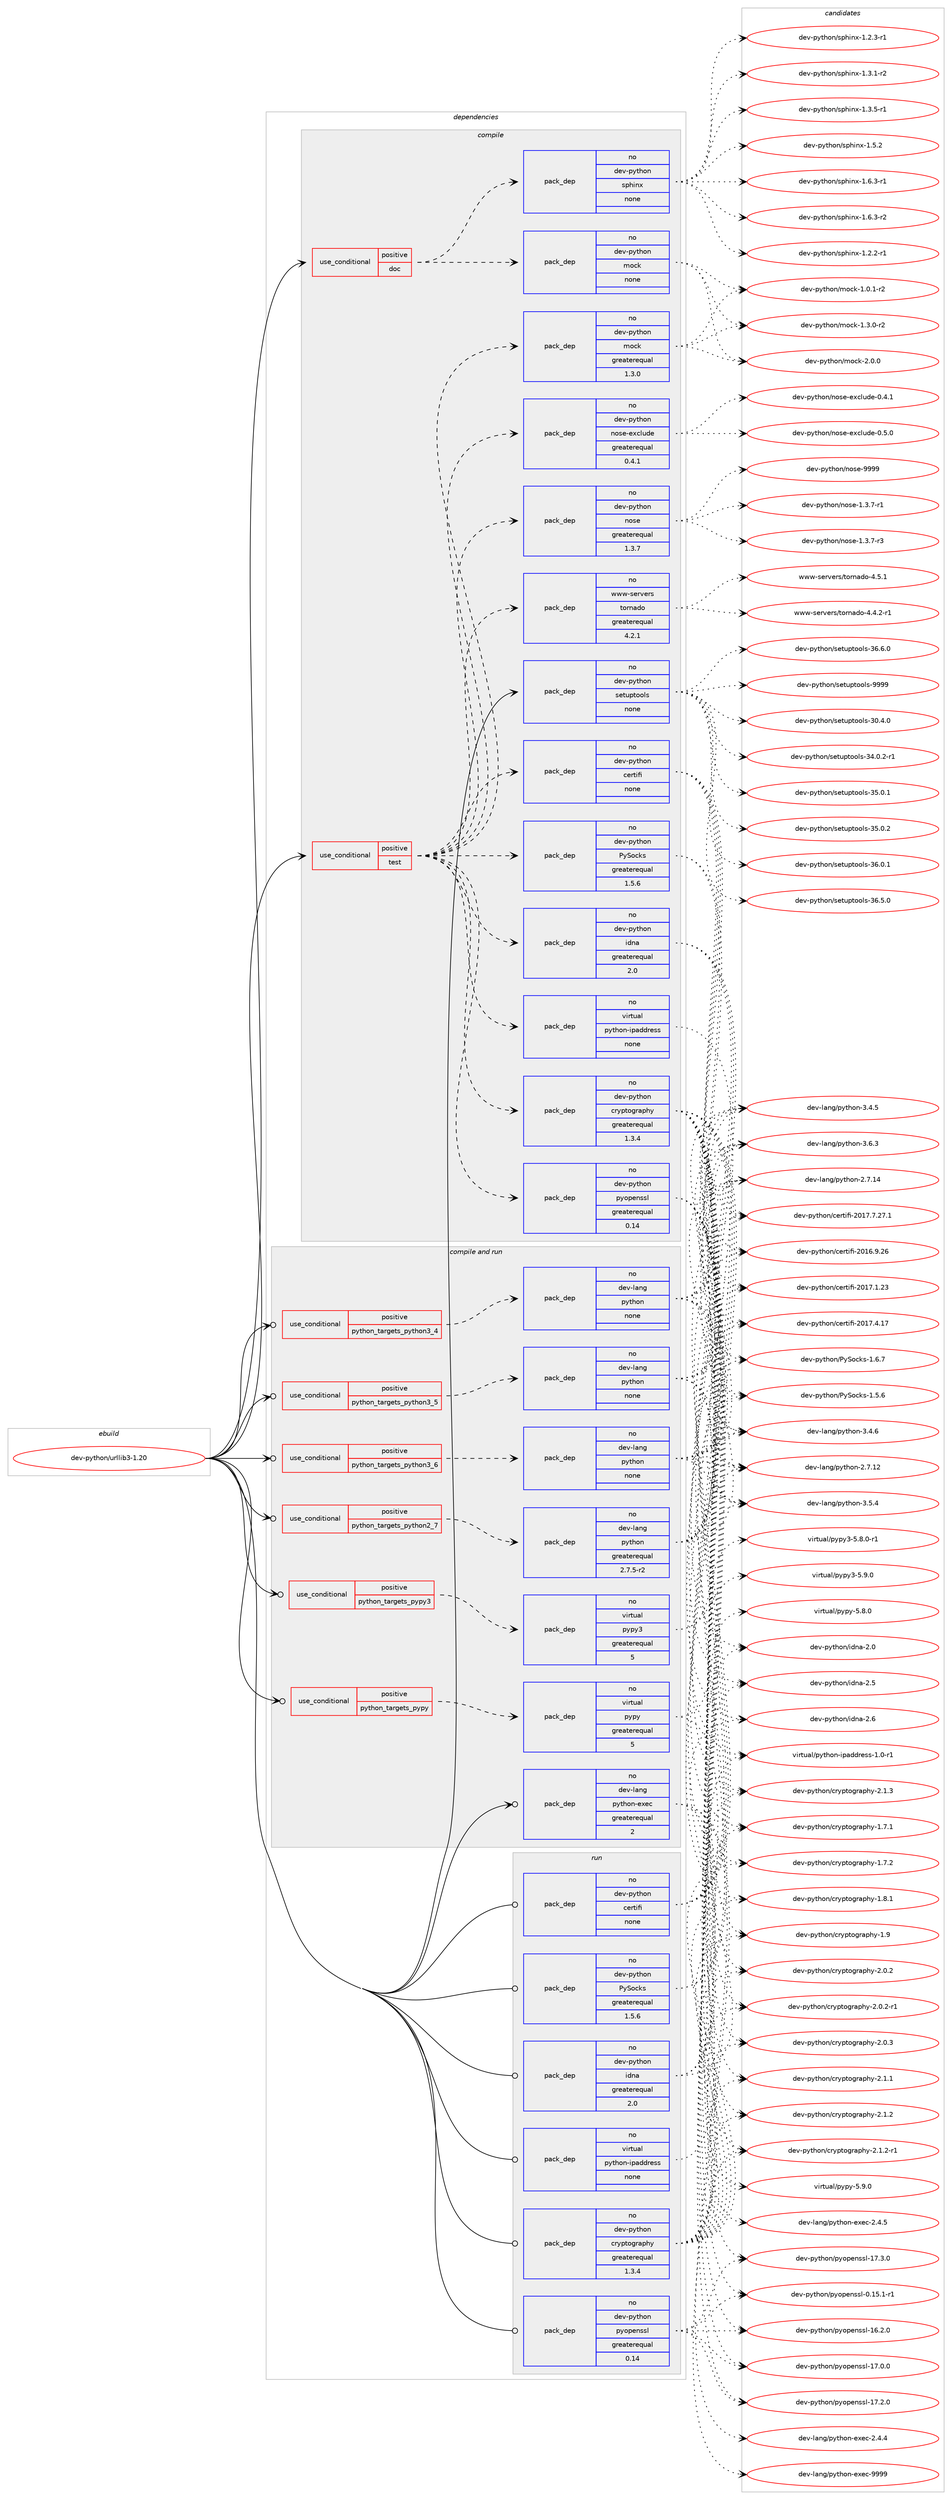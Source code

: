 digraph prolog {

# *************
# Graph options
# *************

newrank=true;
concentrate=true;
compound=true;
graph [rankdir=LR,fontname=Helvetica,fontsize=10,ranksep=1.5];#, ranksep=2.5, nodesep=0.2];
edge  [arrowhead=vee];
node  [fontname=Helvetica,fontsize=10];

# **********
# The ebuild
# **********

subgraph cluster_leftcol {
color=gray;
rank=same;
label=<<i>ebuild</i>>;
id [label="dev-python/urllib3-1.20", color=red, width=4, href="../dev-python/urllib3-1.20.svg"];
}

# ****************
# The dependencies
# ****************

subgraph cluster_midcol {
color=gray;
label=<<i>dependencies</i>>;
subgraph cluster_compile {
fillcolor="#eeeeee";
style=filled;
label=<<i>compile</i>>;
subgraph cond43351 {
dependency192510 [label=<<TABLE BORDER="0" CELLBORDER="1" CELLSPACING="0" CELLPADDING="4"><TR><TD ROWSPAN="3" CELLPADDING="10">use_conditional</TD></TR><TR><TD>positive</TD></TR><TR><TD>doc</TD></TR></TABLE>>, shape=none, color=red];
subgraph pack145198 {
dependency192511 [label=<<TABLE BORDER="0" CELLBORDER="1" CELLSPACING="0" CELLPADDING="4" WIDTH="220"><TR><TD ROWSPAN="6" CELLPADDING="30">pack_dep</TD></TR><TR><TD WIDTH="110">no</TD></TR><TR><TD>dev-python</TD></TR><TR><TD>mock</TD></TR><TR><TD>none</TD></TR><TR><TD></TD></TR></TABLE>>, shape=none, color=blue];
}
dependency192510:e -> dependency192511:w [weight=20,style="dashed",arrowhead="vee"];
subgraph pack145199 {
dependency192512 [label=<<TABLE BORDER="0" CELLBORDER="1" CELLSPACING="0" CELLPADDING="4" WIDTH="220"><TR><TD ROWSPAN="6" CELLPADDING="30">pack_dep</TD></TR><TR><TD WIDTH="110">no</TD></TR><TR><TD>dev-python</TD></TR><TR><TD>sphinx</TD></TR><TR><TD>none</TD></TR><TR><TD></TD></TR></TABLE>>, shape=none, color=blue];
}
dependency192510:e -> dependency192512:w [weight=20,style="dashed",arrowhead="vee"];
}
id:e -> dependency192510:w [weight=20,style="solid",arrowhead="vee"];
subgraph cond43352 {
dependency192513 [label=<<TABLE BORDER="0" CELLBORDER="1" CELLSPACING="0" CELLPADDING="4"><TR><TD ROWSPAN="3" CELLPADDING="10">use_conditional</TD></TR><TR><TD>positive</TD></TR><TR><TD>test</TD></TR></TABLE>>, shape=none, color=red];
subgraph pack145200 {
dependency192514 [label=<<TABLE BORDER="0" CELLBORDER="1" CELLSPACING="0" CELLPADDING="4" WIDTH="220"><TR><TD ROWSPAN="6" CELLPADDING="30">pack_dep</TD></TR><TR><TD WIDTH="110">no</TD></TR><TR><TD>dev-python</TD></TR><TR><TD>PySocks</TD></TR><TR><TD>greaterequal</TD></TR><TR><TD>1.5.6</TD></TR></TABLE>>, shape=none, color=blue];
}
dependency192513:e -> dependency192514:w [weight=20,style="dashed",arrowhead="vee"];
subgraph pack145201 {
dependency192515 [label=<<TABLE BORDER="0" CELLBORDER="1" CELLSPACING="0" CELLPADDING="4" WIDTH="220"><TR><TD ROWSPAN="6" CELLPADDING="30">pack_dep</TD></TR><TR><TD WIDTH="110">no</TD></TR><TR><TD>dev-python</TD></TR><TR><TD>certifi</TD></TR><TR><TD>none</TD></TR><TR><TD></TD></TR></TABLE>>, shape=none, color=blue];
}
dependency192513:e -> dependency192515:w [weight=20,style="dashed",arrowhead="vee"];
subgraph pack145202 {
dependency192516 [label=<<TABLE BORDER="0" CELLBORDER="1" CELLSPACING="0" CELLPADDING="4" WIDTH="220"><TR><TD ROWSPAN="6" CELLPADDING="30">pack_dep</TD></TR><TR><TD WIDTH="110">no</TD></TR><TR><TD>dev-python</TD></TR><TR><TD>cryptography</TD></TR><TR><TD>greaterequal</TD></TR><TR><TD>1.3.4</TD></TR></TABLE>>, shape=none, color=blue];
}
dependency192513:e -> dependency192516:w [weight=20,style="dashed",arrowhead="vee"];
subgraph pack145203 {
dependency192517 [label=<<TABLE BORDER="0" CELLBORDER="1" CELLSPACING="0" CELLPADDING="4" WIDTH="220"><TR><TD ROWSPAN="6" CELLPADDING="30">pack_dep</TD></TR><TR><TD WIDTH="110">no</TD></TR><TR><TD>dev-python</TD></TR><TR><TD>pyopenssl</TD></TR><TR><TD>greaterequal</TD></TR><TR><TD>0.14</TD></TR></TABLE>>, shape=none, color=blue];
}
dependency192513:e -> dependency192517:w [weight=20,style="dashed",arrowhead="vee"];
subgraph pack145204 {
dependency192518 [label=<<TABLE BORDER="0" CELLBORDER="1" CELLSPACING="0" CELLPADDING="4" WIDTH="220"><TR><TD ROWSPAN="6" CELLPADDING="30">pack_dep</TD></TR><TR><TD WIDTH="110">no</TD></TR><TR><TD>dev-python</TD></TR><TR><TD>idna</TD></TR><TR><TD>greaterequal</TD></TR><TR><TD>2.0</TD></TR></TABLE>>, shape=none, color=blue];
}
dependency192513:e -> dependency192518:w [weight=20,style="dashed",arrowhead="vee"];
subgraph pack145205 {
dependency192519 [label=<<TABLE BORDER="0" CELLBORDER="1" CELLSPACING="0" CELLPADDING="4" WIDTH="220"><TR><TD ROWSPAN="6" CELLPADDING="30">pack_dep</TD></TR><TR><TD WIDTH="110">no</TD></TR><TR><TD>virtual</TD></TR><TR><TD>python-ipaddress</TD></TR><TR><TD>none</TD></TR><TR><TD></TD></TR></TABLE>>, shape=none, color=blue];
}
dependency192513:e -> dependency192519:w [weight=20,style="dashed",arrowhead="vee"];
subgraph pack145206 {
dependency192520 [label=<<TABLE BORDER="0" CELLBORDER="1" CELLSPACING="0" CELLPADDING="4" WIDTH="220"><TR><TD ROWSPAN="6" CELLPADDING="30">pack_dep</TD></TR><TR><TD WIDTH="110">no</TD></TR><TR><TD>www-servers</TD></TR><TR><TD>tornado</TD></TR><TR><TD>greaterequal</TD></TR><TR><TD>4.2.1</TD></TR></TABLE>>, shape=none, color=blue];
}
dependency192513:e -> dependency192520:w [weight=20,style="dashed",arrowhead="vee"];
subgraph pack145207 {
dependency192521 [label=<<TABLE BORDER="0" CELLBORDER="1" CELLSPACING="0" CELLPADDING="4" WIDTH="220"><TR><TD ROWSPAN="6" CELLPADDING="30">pack_dep</TD></TR><TR><TD WIDTH="110">no</TD></TR><TR><TD>dev-python</TD></TR><TR><TD>mock</TD></TR><TR><TD>greaterequal</TD></TR><TR><TD>1.3.0</TD></TR></TABLE>>, shape=none, color=blue];
}
dependency192513:e -> dependency192521:w [weight=20,style="dashed",arrowhead="vee"];
subgraph pack145208 {
dependency192522 [label=<<TABLE BORDER="0" CELLBORDER="1" CELLSPACING="0" CELLPADDING="4" WIDTH="220"><TR><TD ROWSPAN="6" CELLPADDING="30">pack_dep</TD></TR><TR><TD WIDTH="110">no</TD></TR><TR><TD>dev-python</TD></TR><TR><TD>nose</TD></TR><TR><TD>greaterequal</TD></TR><TR><TD>1.3.7</TD></TR></TABLE>>, shape=none, color=blue];
}
dependency192513:e -> dependency192522:w [weight=20,style="dashed",arrowhead="vee"];
subgraph pack145209 {
dependency192523 [label=<<TABLE BORDER="0" CELLBORDER="1" CELLSPACING="0" CELLPADDING="4" WIDTH="220"><TR><TD ROWSPAN="6" CELLPADDING="30">pack_dep</TD></TR><TR><TD WIDTH="110">no</TD></TR><TR><TD>dev-python</TD></TR><TR><TD>nose-exclude</TD></TR><TR><TD>greaterequal</TD></TR><TR><TD>0.4.1</TD></TR></TABLE>>, shape=none, color=blue];
}
dependency192513:e -> dependency192523:w [weight=20,style="dashed",arrowhead="vee"];
}
id:e -> dependency192513:w [weight=20,style="solid",arrowhead="vee"];
subgraph pack145210 {
dependency192524 [label=<<TABLE BORDER="0" CELLBORDER="1" CELLSPACING="0" CELLPADDING="4" WIDTH="220"><TR><TD ROWSPAN="6" CELLPADDING="30">pack_dep</TD></TR><TR><TD WIDTH="110">no</TD></TR><TR><TD>dev-python</TD></TR><TR><TD>setuptools</TD></TR><TR><TD>none</TD></TR><TR><TD></TD></TR></TABLE>>, shape=none, color=blue];
}
id:e -> dependency192524:w [weight=20,style="solid",arrowhead="vee"];
}
subgraph cluster_compileandrun {
fillcolor="#eeeeee";
style=filled;
label=<<i>compile and run</i>>;
subgraph cond43353 {
dependency192525 [label=<<TABLE BORDER="0" CELLBORDER="1" CELLSPACING="0" CELLPADDING="4"><TR><TD ROWSPAN="3" CELLPADDING="10">use_conditional</TD></TR><TR><TD>positive</TD></TR><TR><TD>python_targets_pypy</TD></TR></TABLE>>, shape=none, color=red];
subgraph pack145211 {
dependency192526 [label=<<TABLE BORDER="0" CELLBORDER="1" CELLSPACING="0" CELLPADDING="4" WIDTH="220"><TR><TD ROWSPAN="6" CELLPADDING="30">pack_dep</TD></TR><TR><TD WIDTH="110">no</TD></TR><TR><TD>virtual</TD></TR><TR><TD>pypy</TD></TR><TR><TD>greaterequal</TD></TR><TR><TD>5</TD></TR></TABLE>>, shape=none, color=blue];
}
dependency192525:e -> dependency192526:w [weight=20,style="dashed",arrowhead="vee"];
}
id:e -> dependency192525:w [weight=20,style="solid",arrowhead="odotvee"];
subgraph cond43354 {
dependency192527 [label=<<TABLE BORDER="0" CELLBORDER="1" CELLSPACING="0" CELLPADDING="4"><TR><TD ROWSPAN="3" CELLPADDING="10">use_conditional</TD></TR><TR><TD>positive</TD></TR><TR><TD>python_targets_pypy3</TD></TR></TABLE>>, shape=none, color=red];
subgraph pack145212 {
dependency192528 [label=<<TABLE BORDER="0" CELLBORDER="1" CELLSPACING="0" CELLPADDING="4" WIDTH="220"><TR><TD ROWSPAN="6" CELLPADDING="30">pack_dep</TD></TR><TR><TD WIDTH="110">no</TD></TR><TR><TD>virtual</TD></TR><TR><TD>pypy3</TD></TR><TR><TD>greaterequal</TD></TR><TR><TD>5</TD></TR></TABLE>>, shape=none, color=blue];
}
dependency192527:e -> dependency192528:w [weight=20,style="dashed",arrowhead="vee"];
}
id:e -> dependency192527:w [weight=20,style="solid",arrowhead="odotvee"];
subgraph cond43355 {
dependency192529 [label=<<TABLE BORDER="0" CELLBORDER="1" CELLSPACING="0" CELLPADDING="4"><TR><TD ROWSPAN="3" CELLPADDING="10">use_conditional</TD></TR><TR><TD>positive</TD></TR><TR><TD>python_targets_python2_7</TD></TR></TABLE>>, shape=none, color=red];
subgraph pack145213 {
dependency192530 [label=<<TABLE BORDER="0" CELLBORDER="1" CELLSPACING="0" CELLPADDING="4" WIDTH="220"><TR><TD ROWSPAN="6" CELLPADDING="30">pack_dep</TD></TR><TR><TD WIDTH="110">no</TD></TR><TR><TD>dev-lang</TD></TR><TR><TD>python</TD></TR><TR><TD>greaterequal</TD></TR><TR><TD>2.7.5-r2</TD></TR></TABLE>>, shape=none, color=blue];
}
dependency192529:e -> dependency192530:w [weight=20,style="dashed",arrowhead="vee"];
}
id:e -> dependency192529:w [weight=20,style="solid",arrowhead="odotvee"];
subgraph cond43356 {
dependency192531 [label=<<TABLE BORDER="0" CELLBORDER="1" CELLSPACING="0" CELLPADDING="4"><TR><TD ROWSPAN="3" CELLPADDING="10">use_conditional</TD></TR><TR><TD>positive</TD></TR><TR><TD>python_targets_python3_4</TD></TR></TABLE>>, shape=none, color=red];
subgraph pack145214 {
dependency192532 [label=<<TABLE BORDER="0" CELLBORDER="1" CELLSPACING="0" CELLPADDING="4" WIDTH="220"><TR><TD ROWSPAN="6" CELLPADDING="30">pack_dep</TD></TR><TR><TD WIDTH="110">no</TD></TR><TR><TD>dev-lang</TD></TR><TR><TD>python</TD></TR><TR><TD>none</TD></TR><TR><TD></TD></TR></TABLE>>, shape=none, color=blue];
}
dependency192531:e -> dependency192532:w [weight=20,style="dashed",arrowhead="vee"];
}
id:e -> dependency192531:w [weight=20,style="solid",arrowhead="odotvee"];
subgraph cond43357 {
dependency192533 [label=<<TABLE BORDER="0" CELLBORDER="1" CELLSPACING="0" CELLPADDING="4"><TR><TD ROWSPAN="3" CELLPADDING="10">use_conditional</TD></TR><TR><TD>positive</TD></TR><TR><TD>python_targets_python3_5</TD></TR></TABLE>>, shape=none, color=red];
subgraph pack145215 {
dependency192534 [label=<<TABLE BORDER="0" CELLBORDER="1" CELLSPACING="0" CELLPADDING="4" WIDTH="220"><TR><TD ROWSPAN="6" CELLPADDING="30">pack_dep</TD></TR><TR><TD WIDTH="110">no</TD></TR><TR><TD>dev-lang</TD></TR><TR><TD>python</TD></TR><TR><TD>none</TD></TR><TR><TD></TD></TR></TABLE>>, shape=none, color=blue];
}
dependency192533:e -> dependency192534:w [weight=20,style="dashed",arrowhead="vee"];
}
id:e -> dependency192533:w [weight=20,style="solid",arrowhead="odotvee"];
subgraph cond43358 {
dependency192535 [label=<<TABLE BORDER="0" CELLBORDER="1" CELLSPACING="0" CELLPADDING="4"><TR><TD ROWSPAN="3" CELLPADDING="10">use_conditional</TD></TR><TR><TD>positive</TD></TR><TR><TD>python_targets_python3_6</TD></TR></TABLE>>, shape=none, color=red];
subgraph pack145216 {
dependency192536 [label=<<TABLE BORDER="0" CELLBORDER="1" CELLSPACING="0" CELLPADDING="4" WIDTH="220"><TR><TD ROWSPAN="6" CELLPADDING="30">pack_dep</TD></TR><TR><TD WIDTH="110">no</TD></TR><TR><TD>dev-lang</TD></TR><TR><TD>python</TD></TR><TR><TD>none</TD></TR><TR><TD></TD></TR></TABLE>>, shape=none, color=blue];
}
dependency192535:e -> dependency192536:w [weight=20,style="dashed",arrowhead="vee"];
}
id:e -> dependency192535:w [weight=20,style="solid",arrowhead="odotvee"];
subgraph pack145217 {
dependency192537 [label=<<TABLE BORDER="0" CELLBORDER="1" CELLSPACING="0" CELLPADDING="4" WIDTH="220"><TR><TD ROWSPAN="6" CELLPADDING="30">pack_dep</TD></TR><TR><TD WIDTH="110">no</TD></TR><TR><TD>dev-lang</TD></TR><TR><TD>python-exec</TD></TR><TR><TD>greaterequal</TD></TR><TR><TD>2</TD></TR></TABLE>>, shape=none, color=blue];
}
id:e -> dependency192537:w [weight=20,style="solid",arrowhead="odotvee"];
}
subgraph cluster_run {
fillcolor="#eeeeee";
style=filled;
label=<<i>run</i>>;
subgraph pack145218 {
dependency192538 [label=<<TABLE BORDER="0" CELLBORDER="1" CELLSPACING="0" CELLPADDING="4" WIDTH="220"><TR><TD ROWSPAN="6" CELLPADDING="30">pack_dep</TD></TR><TR><TD WIDTH="110">no</TD></TR><TR><TD>dev-python</TD></TR><TR><TD>PySocks</TD></TR><TR><TD>greaterequal</TD></TR><TR><TD>1.5.6</TD></TR></TABLE>>, shape=none, color=blue];
}
id:e -> dependency192538:w [weight=20,style="solid",arrowhead="odot"];
subgraph pack145219 {
dependency192539 [label=<<TABLE BORDER="0" CELLBORDER="1" CELLSPACING="0" CELLPADDING="4" WIDTH="220"><TR><TD ROWSPAN="6" CELLPADDING="30">pack_dep</TD></TR><TR><TD WIDTH="110">no</TD></TR><TR><TD>dev-python</TD></TR><TR><TD>certifi</TD></TR><TR><TD>none</TD></TR><TR><TD></TD></TR></TABLE>>, shape=none, color=blue];
}
id:e -> dependency192539:w [weight=20,style="solid",arrowhead="odot"];
subgraph pack145220 {
dependency192540 [label=<<TABLE BORDER="0" CELLBORDER="1" CELLSPACING="0" CELLPADDING="4" WIDTH="220"><TR><TD ROWSPAN="6" CELLPADDING="30">pack_dep</TD></TR><TR><TD WIDTH="110">no</TD></TR><TR><TD>dev-python</TD></TR><TR><TD>cryptography</TD></TR><TR><TD>greaterequal</TD></TR><TR><TD>1.3.4</TD></TR></TABLE>>, shape=none, color=blue];
}
id:e -> dependency192540:w [weight=20,style="solid",arrowhead="odot"];
subgraph pack145221 {
dependency192541 [label=<<TABLE BORDER="0" CELLBORDER="1" CELLSPACING="0" CELLPADDING="4" WIDTH="220"><TR><TD ROWSPAN="6" CELLPADDING="30">pack_dep</TD></TR><TR><TD WIDTH="110">no</TD></TR><TR><TD>dev-python</TD></TR><TR><TD>idna</TD></TR><TR><TD>greaterequal</TD></TR><TR><TD>2.0</TD></TR></TABLE>>, shape=none, color=blue];
}
id:e -> dependency192541:w [weight=20,style="solid",arrowhead="odot"];
subgraph pack145222 {
dependency192542 [label=<<TABLE BORDER="0" CELLBORDER="1" CELLSPACING="0" CELLPADDING="4" WIDTH="220"><TR><TD ROWSPAN="6" CELLPADDING="30">pack_dep</TD></TR><TR><TD WIDTH="110">no</TD></TR><TR><TD>dev-python</TD></TR><TR><TD>pyopenssl</TD></TR><TR><TD>greaterequal</TD></TR><TR><TD>0.14</TD></TR></TABLE>>, shape=none, color=blue];
}
id:e -> dependency192542:w [weight=20,style="solid",arrowhead="odot"];
subgraph pack145223 {
dependency192543 [label=<<TABLE BORDER="0" CELLBORDER="1" CELLSPACING="0" CELLPADDING="4" WIDTH="220"><TR><TD ROWSPAN="6" CELLPADDING="30">pack_dep</TD></TR><TR><TD WIDTH="110">no</TD></TR><TR><TD>virtual</TD></TR><TR><TD>python-ipaddress</TD></TR><TR><TD>none</TD></TR><TR><TD></TD></TR></TABLE>>, shape=none, color=blue];
}
id:e -> dependency192543:w [weight=20,style="solid",arrowhead="odot"];
}
}

# **************
# The candidates
# **************

subgraph cluster_choices {
rank=same;
color=gray;
label=<<i>candidates</i>>;

subgraph choice145198 {
color=black;
nodesep=1;
choice1001011184511212111610411111047109111991074549464846494511450 [label="dev-python/mock-1.0.1-r2", color=red, width=4,href="../dev-python/mock-1.0.1-r2.svg"];
choice1001011184511212111610411111047109111991074549465146484511450 [label="dev-python/mock-1.3.0-r2", color=red, width=4,href="../dev-python/mock-1.3.0-r2.svg"];
choice100101118451121211161041111104710911199107455046484648 [label="dev-python/mock-2.0.0", color=red, width=4,href="../dev-python/mock-2.0.0.svg"];
dependency192511:e -> choice1001011184511212111610411111047109111991074549464846494511450:w [style=dotted,weight="100"];
dependency192511:e -> choice1001011184511212111610411111047109111991074549465146484511450:w [style=dotted,weight="100"];
dependency192511:e -> choice100101118451121211161041111104710911199107455046484648:w [style=dotted,weight="100"];
}
subgraph choice145199 {
color=black;
nodesep=1;
choice10010111845112121116104111110471151121041051101204549465046504511449 [label="dev-python/sphinx-1.2.2-r1", color=red, width=4,href="../dev-python/sphinx-1.2.2-r1.svg"];
choice10010111845112121116104111110471151121041051101204549465046514511449 [label="dev-python/sphinx-1.2.3-r1", color=red, width=4,href="../dev-python/sphinx-1.2.3-r1.svg"];
choice10010111845112121116104111110471151121041051101204549465146494511450 [label="dev-python/sphinx-1.3.1-r2", color=red, width=4,href="../dev-python/sphinx-1.3.1-r2.svg"];
choice10010111845112121116104111110471151121041051101204549465146534511449 [label="dev-python/sphinx-1.3.5-r1", color=red, width=4,href="../dev-python/sphinx-1.3.5-r1.svg"];
choice1001011184511212111610411111047115112104105110120454946534650 [label="dev-python/sphinx-1.5.2", color=red, width=4,href="../dev-python/sphinx-1.5.2.svg"];
choice10010111845112121116104111110471151121041051101204549465446514511449 [label="dev-python/sphinx-1.6.3-r1", color=red, width=4,href="../dev-python/sphinx-1.6.3-r1.svg"];
choice10010111845112121116104111110471151121041051101204549465446514511450 [label="dev-python/sphinx-1.6.3-r2", color=red, width=4,href="../dev-python/sphinx-1.6.3-r2.svg"];
dependency192512:e -> choice10010111845112121116104111110471151121041051101204549465046504511449:w [style=dotted,weight="100"];
dependency192512:e -> choice10010111845112121116104111110471151121041051101204549465046514511449:w [style=dotted,weight="100"];
dependency192512:e -> choice10010111845112121116104111110471151121041051101204549465146494511450:w [style=dotted,weight="100"];
dependency192512:e -> choice10010111845112121116104111110471151121041051101204549465146534511449:w [style=dotted,weight="100"];
dependency192512:e -> choice1001011184511212111610411111047115112104105110120454946534650:w [style=dotted,weight="100"];
dependency192512:e -> choice10010111845112121116104111110471151121041051101204549465446514511449:w [style=dotted,weight="100"];
dependency192512:e -> choice10010111845112121116104111110471151121041051101204549465446514511450:w [style=dotted,weight="100"];
}
subgraph choice145200 {
color=black;
nodesep=1;
choice1001011184511212111610411111047801218311199107115454946534654 [label="dev-python/PySocks-1.5.6", color=red, width=4,href="../dev-python/PySocks-1.5.6.svg"];
choice1001011184511212111610411111047801218311199107115454946544655 [label="dev-python/PySocks-1.6.7", color=red, width=4,href="../dev-python/PySocks-1.6.7.svg"];
dependency192514:e -> choice1001011184511212111610411111047801218311199107115454946534654:w [style=dotted,weight="100"];
dependency192514:e -> choice1001011184511212111610411111047801218311199107115454946544655:w [style=dotted,weight="100"];
}
subgraph choice145201 {
color=black;
nodesep=1;
choice10010111845112121116104111110479910111411610510210545504849544657465054 [label="dev-python/certifi-2016.9.26", color=red, width=4,href="../dev-python/certifi-2016.9.26.svg"];
choice10010111845112121116104111110479910111411610510210545504849554649465051 [label="dev-python/certifi-2017.1.23", color=red, width=4,href="../dev-python/certifi-2017.1.23.svg"];
choice10010111845112121116104111110479910111411610510210545504849554652464955 [label="dev-python/certifi-2017.4.17", color=red, width=4,href="../dev-python/certifi-2017.4.17.svg"];
choice100101118451121211161041111104799101114116105102105455048495546554650554649 [label="dev-python/certifi-2017.7.27.1", color=red, width=4,href="../dev-python/certifi-2017.7.27.1.svg"];
dependency192515:e -> choice10010111845112121116104111110479910111411610510210545504849544657465054:w [style=dotted,weight="100"];
dependency192515:e -> choice10010111845112121116104111110479910111411610510210545504849554649465051:w [style=dotted,weight="100"];
dependency192515:e -> choice10010111845112121116104111110479910111411610510210545504849554652464955:w [style=dotted,weight="100"];
dependency192515:e -> choice100101118451121211161041111104799101114116105102105455048495546554650554649:w [style=dotted,weight="100"];
}
subgraph choice145202 {
color=black;
nodesep=1;
choice10010111845112121116104111110479911412111211611110311497112104121454946554649 [label="dev-python/cryptography-1.7.1", color=red, width=4,href="../dev-python/cryptography-1.7.1.svg"];
choice10010111845112121116104111110479911412111211611110311497112104121454946554650 [label="dev-python/cryptography-1.7.2", color=red, width=4,href="../dev-python/cryptography-1.7.2.svg"];
choice10010111845112121116104111110479911412111211611110311497112104121454946564649 [label="dev-python/cryptography-1.8.1", color=red, width=4,href="../dev-python/cryptography-1.8.1.svg"];
choice1001011184511212111610411111047991141211121161111031149711210412145494657 [label="dev-python/cryptography-1.9", color=red, width=4,href="../dev-python/cryptography-1.9.svg"];
choice10010111845112121116104111110479911412111211611110311497112104121455046484650 [label="dev-python/cryptography-2.0.2", color=red, width=4,href="../dev-python/cryptography-2.0.2.svg"];
choice100101118451121211161041111104799114121112116111103114971121041214550464846504511449 [label="dev-python/cryptography-2.0.2-r1", color=red, width=4,href="../dev-python/cryptography-2.0.2-r1.svg"];
choice10010111845112121116104111110479911412111211611110311497112104121455046484651 [label="dev-python/cryptography-2.0.3", color=red, width=4,href="../dev-python/cryptography-2.0.3.svg"];
choice10010111845112121116104111110479911412111211611110311497112104121455046494649 [label="dev-python/cryptography-2.1.1", color=red, width=4,href="../dev-python/cryptography-2.1.1.svg"];
choice10010111845112121116104111110479911412111211611110311497112104121455046494650 [label="dev-python/cryptography-2.1.2", color=red, width=4,href="../dev-python/cryptography-2.1.2.svg"];
choice100101118451121211161041111104799114121112116111103114971121041214550464946504511449 [label="dev-python/cryptography-2.1.2-r1", color=red, width=4,href="../dev-python/cryptography-2.1.2-r1.svg"];
choice10010111845112121116104111110479911412111211611110311497112104121455046494651 [label="dev-python/cryptography-2.1.3", color=red, width=4,href="../dev-python/cryptography-2.1.3.svg"];
dependency192516:e -> choice10010111845112121116104111110479911412111211611110311497112104121454946554649:w [style=dotted,weight="100"];
dependency192516:e -> choice10010111845112121116104111110479911412111211611110311497112104121454946554650:w [style=dotted,weight="100"];
dependency192516:e -> choice10010111845112121116104111110479911412111211611110311497112104121454946564649:w [style=dotted,weight="100"];
dependency192516:e -> choice1001011184511212111610411111047991141211121161111031149711210412145494657:w [style=dotted,weight="100"];
dependency192516:e -> choice10010111845112121116104111110479911412111211611110311497112104121455046484650:w [style=dotted,weight="100"];
dependency192516:e -> choice100101118451121211161041111104799114121112116111103114971121041214550464846504511449:w [style=dotted,weight="100"];
dependency192516:e -> choice10010111845112121116104111110479911412111211611110311497112104121455046484651:w [style=dotted,weight="100"];
dependency192516:e -> choice10010111845112121116104111110479911412111211611110311497112104121455046494649:w [style=dotted,weight="100"];
dependency192516:e -> choice10010111845112121116104111110479911412111211611110311497112104121455046494650:w [style=dotted,weight="100"];
dependency192516:e -> choice100101118451121211161041111104799114121112116111103114971121041214550464946504511449:w [style=dotted,weight="100"];
dependency192516:e -> choice10010111845112121116104111110479911412111211611110311497112104121455046494651:w [style=dotted,weight="100"];
}
subgraph choice145203 {
color=black;
nodesep=1;
choice1001011184511212111610411111047112121111112101110115115108454846495346494511449 [label="dev-python/pyopenssl-0.15.1-r1", color=red, width=4,href="../dev-python/pyopenssl-0.15.1-r1.svg"];
choice100101118451121211161041111104711212111111210111011511510845495446504648 [label="dev-python/pyopenssl-16.2.0", color=red, width=4,href="../dev-python/pyopenssl-16.2.0.svg"];
choice100101118451121211161041111104711212111111210111011511510845495546484648 [label="dev-python/pyopenssl-17.0.0", color=red, width=4,href="../dev-python/pyopenssl-17.0.0.svg"];
choice100101118451121211161041111104711212111111210111011511510845495546504648 [label="dev-python/pyopenssl-17.2.0", color=red, width=4,href="../dev-python/pyopenssl-17.2.0.svg"];
choice100101118451121211161041111104711212111111210111011511510845495546514648 [label="dev-python/pyopenssl-17.3.0", color=red, width=4,href="../dev-python/pyopenssl-17.3.0.svg"];
dependency192517:e -> choice1001011184511212111610411111047112121111112101110115115108454846495346494511449:w [style=dotted,weight="100"];
dependency192517:e -> choice100101118451121211161041111104711212111111210111011511510845495446504648:w [style=dotted,weight="100"];
dependency192517:e -> choice100101118451121211161041111104711212111111210111011511510845495546484648:w [style=dotted,weight="100"];
dependency192517:e -> choice100101118451121211161041111104711212111111210111011511510845495546504648:w [style=dotted,weight="100"];
dependency192517:e -> choice100101118451121211161041111104711212111111210111011511510845495546514648:w [style=dotted,weight="100"];
}
subgraph choice145204 {
color=black;
nodesep=1;
choice10010111845112121116104111110471051001109745504648 [label="dev-python/idna-2.0", color=red, width=4,href="../dev-python/idna-2.0.svg"];
choice10010111845112121116104111110471051001109745504653 [label="dev-python/idna-2.5", color=red, width=4,href="../dev-python/idna-2.5.svg"];
choice10010111845112121116104111110471051001109745504654 [label="dev-python/idna-2.6", color=red, width=4,href="../dev-python/idna-2.6.svg"];
dependency192518:e -> choice10010111845112121116104111110471051001109745504648:w [style=dotted,weight="100"];
dependency192518:e -> choice10010111845112121116104111110471051001109745504653:w [style=dotted,weight="100"];
dependency192518:e -> choice10010111845112121116104111110471051001109745504654:w [style=dotted,weight="100"];
}
subgraph choice145205 {
color=black;
nodesep=1;
choice11810511411611797108471121211161041111104510511297100100114101115115454946484511449 [label="virtual/python-ipaddress-1.0-r1", color=red, width=4,href="../virtual/python-ipaddress-1.0-r1.svg"];
dependency192519:e -> choice11810511411611797108471121211161041111104510511297100100114101115115454946484511449:w [style=dotted,weight="100"];
}
subgraph choice145206 {
color=black;
nodesep=1;
choice1191191194511510111411810111411547116111114110971001114552465246504511449 [label="www-servers/tornado-4.4.2-r1", color=red, width=4,href="../www-servers/tornado-4.4.2-r1.svg"];
choice119119119451151011141181011141154711611111411097100111455246534649 [label="www-servers/tornado-4.5.1", color=red, width=4,href="../www-servers/tornado-4.5.1.svg"];
dependency192520:e -> choice1191191194511510111411810111411547116111114110971001114552465246504511449:w [style=dotted,weight="100"];
dependency192520:e -> choice119119119451151011141181011141154711611111411097100111455246534649:w [style=dotted,weight="100"];
}
subgraph choice145207 {
color=black;
nodesep=1;
choice1001011184511212111610411111047109111991074549464846494511450 [label="dev-python/mock-1.0.1-r2", color=red, width=4,href="../dev-python/mock-1.0.1-r2.svg"];
choice1001011184511212111610411111047109111991074549465146484511450 [label="dev-python/mock-1.3.0-r2", color=red, width=4,href="../dev-python/mock-1.3.0-r2.svg"];
choice100101118451121211161041111104710911199107455046484648 [label="dev-python/mock-2.0.0", color=red, width=4,href="../dev-python/mock-2.0.0.svg"];
dependency192521:e -> choice1001011184511212111610411111047109111991074549464846494511450:w [style=dotted,weight="100"];
dependency192521:e -> choice1001011184511212111610411111047109111991074549465146484511450:w [style=dotted,weight="100"];
dependency192521:e -> choice100101118451121211161041111104710911199107455046484648:w [style=dotted,weight="100"];
}
subgraph choice145208 {
color=black;
nodesep=1;
choice10010111845112121116104111110471101111151014549465146554511449 [label="dev-python/nose-1.3.7-r1", color=red, width=4,href="../dev-python/nose-1.3.7-r1.svg"];
choice10010111845112121116104111110471101111151014549465146554511451 [label="dev-python/nose-1.3.7-r3", color=red, width=4,href="../dev-python/nose-1.3.7-r3.svg"];
choice10010111845112121116104111110471101111151014557575757 [label="dev-python/nose-9999", color=red, width=4,href="../dev-python/nose-9999.svg"];
dependency192522:e -> choice10010111845112121116104111110471101111151014549465146554511449:w [style=dotted,weight="100"];
dependency192522:e -> choice10010111845112121116104111110471101111151014549465146554511451:w [style=dotted,weight="100"];
dependency192522:e -> choice10010111845112121116104111110471101111151014557575757:w [style=dotted,weight="100"];
}
subgraph choice145209 {
color=black;
nodesep=1;
choice10010111845112121116104111110471101111151014510112099108117100101454846524649 [label="dev-python/nose-exclude-0.4.1", color=red, width=4,href="../dev-python/nose-exclude-0.4.1.svg"];
choice10010111845112121116104111110471101111151014510112099108117100101454846534648 [label="dev-python/nose-exclude-0.5.0", color=red, width=4,href="../dev-python/nose-exclude-0.5.0.svg"];
dependency192523:e -> choice10010111845112121116104111110471101111151014510112099108117100101454846524649:w [style=dotted,weight="100"];
dependency192523:e -> choice10010111845112121116104111110471101111151014510112099108117100101454846534648:w [style=dotted,weight="100"];
}
subgraph choice145210 {
color=black;
nodesep=1;
choice100101118451121211161041111104711510111611711211611111110811545514846524648 [label="dev-python/setuptools-30.4.0", color=red, width=4,href="../dev-python/setuptools-30.4.0.svg"];
choice1001011184511212111610411111047115101116117112116111111108115455152464846504511449 [label="dev-python/setuptools-34.0.2-r1", color=red, width=4,href="../dev-python/setuptools-34.0.2-r1.svg"];
choice100101118451121211161041111104711510111611711211611111110811545515346484649 [label="dev-python/setuptools-35.0.1", color=red, width=4,href="../dev-python/setuptools-35.0.1.svg"];
choice100101118451121211161041111104711510111611711211611111110811545515346484650 [label="dev-python/setuptools-35.0.2", color=red, width=4,href="../dev-python/setuptools-35.0.2.svg"];
choice100101118451121211161041111104711510111611711211611111110811545515446484649 [label="dev-python/setuptools-36.0.1", color=red, width=4,href="../dev-python/setuptools-36.0.1.svg"];
choice100101118451121211161041111104711510111611711211611111110811545515446534648 [label="dev-python/setuptools-36.5.0", color=red, width=4,href="../dev-python/setuptools-36.5.0.svg"];
choice100101118451121211161041111104711510111611711211611111110811545515446544648 [label="dev-python/setuptools-36.6.0", color=red, width=4,href="../dev-python/setuptools-36.6.0.svg"];
choice10010111845112121116104111110471151011161171121161111111081154557575757 [label="dev-python/setuptools-9999", color=red, width=4,href="../dev-python/setuptools-9999.svg"];
dependency192524:e -> choice100101118451121211161041111104711510111611711211611111110811545514846524648:w [style=dotted,weight="100"];
dependency192524:e -> choice1001011184511212111610411111047115101116117112116111111108115455152464846504511449:w [style=dotted,weight="100"];
dependency192524:e -> choice100101118451121211161041111104711510111611711211611111110811545515346484649:w [style=dotted,weight="100"];
dependency192524:e -> choice100101118451121211161041111104711510111611711211611111110811545515346484650:w [style=dotted,weight="100"];
dependency192524:e -> choice100101118451121211161041111104711510111611711211611111110811545515446484649:w [style=dotted,weight="100"];
dependency192524:e -> choice100101118451121211161041111104711510111611711211611111110811545515446534648:w [style=dotted,weight="100"];
dependency192524:e -> choice100101118451121211161041111104711510111611711211611111110811545515446544648:w [style=dotted,weight="100"];
dependency192524:e -> choice10010111845112121116104111110471151011161171121161111111081154557575757:w [style=dotted,weight="100"];
}
subgraph choice145211 {
color=black;
nodesep=1;
choice1181051141161179710847112121112121455346564648 [label="virtual/pypy-5.8.0", color=red, width=4,href="../virtual/pypy-5.8.0.svg"];
choice1181051141161179710847112121112121455346574648 [label="virtual/pypy-5.9.0", color=red, width=4,href="../virtual/pypy-5.9.0.svg"];
dependency192526:e -> choice1181051141161179710847112121112121455346564648:w [style=dotted,weight="100"];
dependency192526:e -> choice1181051141161179710847112121112121455346574648:w [style=dotted,weight="100"];
}
subgraph choice145212 {
color=black;
nodesep=1;
choice1181051141161179710847112121112121514553465646484511449 [label="virtual/pypy3-5.8.0-r1", color=red, width=4,href="../virtual/pypy3-5.8.0-r1.svg"];
choice118105114116117971084711212111212151455346574648 [label="virtual/pypy3-5.9.0", color=red, width=4,href="../virtual/pypy3-5.9.0.svg"];
dependency192528:e -> choice1181051141161179710847112121112121514553465646484511449:w [style=dotted,weight="100"];
dependency192528:e -> choice118105114116117971084711212111212151455346574648:w [style=dotted,weight="100"];
}
subgraph choice145213 {
color=black;
nodesep=1;
choice10010111845108971101034711212111610411111045504655464950 [label="dev-lang/python-2.7.12", color=red, width=4,href="../dev-lang/python-2.7.12.svg"];
choice10010111845108971101034711212111610411111045504655464952 [label="dev-lang/python-2.7.14", color=red, width=4,href="../dev-lang/python-2.7.14.svg"];
choice100101118451089711010347112121116104111110455146524653 [label="dev-lang/python-3.4.5", color=red, width=4,href="../dev-lang/python-3.4.5.svg"];
choice100101118451089711010347112121116104111110455146524654 [label="dev-lang/python-3.4.6", color=red, width=4,href="../dev-lang/python-3.4.6.svg"];
choice100101118451089711010347112121116104111110455146534652 [label="dev-lang/python-3.5.4", color=red, width=4,href="../dev-lang/python-3.5.4.svg"];
choice100101118451089711010347112121116104111110455146544651 [label="dev-lang/python-3.6.3", color=red, width=4,href="../dev-lang/python-3.6.3.svg"];
dependency192530:e -> choice10010111845108971101034711212111610411111045504655464950:w [style=dotted,weight="100"];
dependency192530:e -> choice10010111845108971101034711212111610411111045504655464952:w [style=dotted,weight="100"];
dependency192530:e -> choice100101118451089711010347112121116104111110455146524653:w [style=dotted,weight="100"];
dependency192530:e -> choice100101118451089711010347112121116104111110455146524654:w [style=dotted,weight="100"];
dependency192530:e -> choice100101118451089711010347112121116104111110455146534652:w [style=dotted,weight="100"];
dependency192530:e -> choice100101118451089711010347112121116104111110455146544651:w [style=dotted,weight="100"];
}
subgraph choice145214 {
color=black;
nodesep=1;
choice10010111845108971101034711212111610411111045504655464950 [label="dev-lang/python-2.7.12", color=red, width=4,href="../dev-lang/python-2.7.12.svg"];
choice10010111845108971101034711212111610411111045504655464952 [label="dev-lang/python-2.7.14", color=red, width=4,href="../dev-lang/python-2.7.14.svg"];
choice100101118451089711010347112121116104111110455146524653 [label="dev-lang/python-3.4.5", color=red, width=4,href="../dev-lang/python-3.4.5.svg"];
choice100101118451089711010347112121116104111110455146524654 [label="dev-lang/python-3.4.6", color=red, width=4,href="../dev-lang/python-3.4.6.svg"];
choice100101118451089711010347112121116104111110455146534652 [label="dev-lang/python-3.5.4", color=red, width=4,href="../dev-lang/python-3.5.4.svg"];
choice100101118451089711010347112121116104111110455146544651 [label="dev-lang/python-3.6.3", color=red, width=4,href="../dev-lang/python-3.6.3.svg"];
dependency192532:e -> choice10010111845108971101034711212111610411111045504655464950:w [style=dotted,weight="100"];
dependency192532:e -> choice10010111845108971101034711212111610411111045504655464952:w [style=dotted,weight="100"];
dependency192532:e -> choice100101118451089711010347112121116104111110455146524653:w [style=dotted,weight="100"];
dependency192532:e -> choice100101118451089711010347112121116104111110455146524654:w [style=dotted,weight="100"];
dependency192532:e -> choice100101118451089711010347112121116104111110455146534652:w [style=dotted,weight="100"];
dependency192532:e -> choice100101118451089711010347112121116104111110455146544651:w [style=dotted,weight="100"];
}
subgraph choice145215 {
color=black;
nodesep=1;
choice10010111845108971101034711212111610411111045504655464950 [label="dev-lang/python-2.7.12", color=red, width=4,href="../dev-lang/python-2.7.12.svg"];
choice10010111845108971101034711212111610411111045504655464952 [label="dev-lang/python-2.7.14", color=red, width=4,href="../dev-lang/python-2.7.14.svg"];
choice100101118451089711010347112121116104111110455146524653 [label="dev-lang/python-3.4.5", color=red, width=4,href="../dev-lang/python-3.4.5.svg"];
choice100101118451089711010347112121116104111110455146524654 [label="dev-lang/python-3.4.6", color=red, width=4,href="../dev-lang/python-3.4.6.svg"];
choice100101118451089711010347112121116104111110455146534652 [label="dev-lang/python-3.5.4", color=red, width=4,href="../dev-lang/python-3.5.4.svg"];
choice100101118451089711010347112121116104111110455146544651 [label="dev-lang/python-3.6.3", color=red, width=4,href="../dev-lang/python-3.6.3.svg"];
dependency192534:e -> choice10010111845108971101034711212111610411111045504655464950:w [style=dotted,weight="100"];
dependency192534:e -> choice10010111845108971101034711212111610411111045504655464952:w [style=dotted,weight="100"];
dependency192534:e -> choice100101118451089711010347112121116104111110455146524653:w [style=dotted,weight="100"];
dependency192534:e -> choice100101118451089711010347112121116104111110455146524654:w [style=dotted,weight="100"];
dependency192534:e -> choice100101118451089711010347112121116104111110455146534652:w [style=dotted,weight="100"];
dependency192534:e -> choice100101118451089711010347112121116104111110455146544651:w [style=dotted,weight="100"];
}
subgraph choice145216 {
color=black;
nodesep=1;
choice10010111845108971101034711212111610411111045504655464950 [label="dev-lang/python-2.7.12", color=red, width=4,href="../dev-lang/python-2.7.12.svg"];
choice10010111845108971101034711212111610411111045504655464952 [label="dev-lang/python-2.7.14", color=red, width=4,href="../dev-lang/python-2.7.14.svg"];
choice100101118451089711010347112121116104111110455146524653 [label="dev-lang/python-3.4.5", color=red, width=4,href="../dev-lang/python-3.4.5.svg"];
choice100101118451089711010347112121116104111110455146524654 [label="dev-lang/python-3.4.6", color=red, width=4,href="../dev-lang/python-3.4.6.svg"];
choice100101118451089711010347112121116104111110455146534652 [label="dev-lang/python-3.5.4", color=red, width=4,href="../dev-lang/python-3.5.4.svg"];
choice100101118451089711010347112121116104111110455146544651 [label="dev-lang/python-3.6.3", color=red, width=4,href="../dev-lang/python-3.6.3.svg"];
dependency192536:e -> choice10010111845108971101034711212111610411111045504655464950:w [style=dotted,weight="100"];
dependency192536:e -> choice10010111845108971101034711212111610411111045504655464952:w [style=dotted,weight="100"];
dependency192536:e -> choice100101118451089711010347112121116104111110455146524653:w [style=dotted,weight="100"];
dependency192536:e -> choice100101118451089711010347112121116104111110455146524654:w [style=dotted,weight="100"];
dependency192536:e -> choice100101118451089711010347112121116104111110455146534652:w [style=dotted,weight="100"];
dependency192536:e -> choice100101118451089711010347112121116104111110455146544651:w [style=dotted,weight="100"];
}
subgraph choice145217 {
color=black;
nodesep=1;
choice1001011184510897110103471121211161041111104510112010199455046524652 [label="dev-lang/python-exec-2.4.4", color=red, width=4,href="../dev-lang/python-exec-2.4.4.svg"];
choice1001011184510897110103471121211161041111104510112010199455046524653 [label="dev-lang/python-exec-2.4.5", color=red, width=4,href="../dev-lang/python-exec-2.4.5.svg"];
choice10010111845108971101034711212111610411111045101120101994557575757 [label="dev-lang/python-exec-9999", color=red, width=4,href="../dev-lang/python-exec-9999.svg"];
dependency192537:e -> choice1001011184510897110103471121211161041111104510112010199455046524652:w [style=dotted,weight="100"];
dependency192537:e -> choice1001011184510897110103471121211161041111104510112010199455046524653:w [style=dotted,weight="100"];
dependency192537:e -> choice10010111845108971101034711212111610411111045101120101994557575757:w [style=dotted,weight="100"];
}
subgraph choice145218 {
color=black;
nodesep=1;
choice1001011184511212111610411111047801218311199107115454946534654 [label="dev-python/PySocks-1.5.6", color=red, width=4,href="../dev-python/PySocks-1.5.6.svg"];
choice1001011184511212111610411111047801218311199107115454946544655 [label="dev-python/PySocks-1.6.7", color=red, width=4,href="../dev-python/PySocks-1.6.7.svg"];
dependency192538:e -> choice1001011184511212111610411111047801218311199107115454946534654:w [style=dotted,weight="100"];
dependency192538:e -> choice1001011184511212111610411111047801218311199107115454946544655:w [style=dotted,weight="100"];
}
subgraph choice145219 {
color=black;
nodesep=1;
choice10010111845112121116104111110479910111411610510210545504849544657465054 [label="dev-python/certifi-2016.9.26", color=red, width=4,href="../dev-python/certifi-2016.9.26.svg"];
choice10010111845112121116104111110479910111411610510210545504849554649465051 [label="dev-python/certifi-2017.1.23", color=red, width=4,href="../dev-python/certifi-2017.1.23.svg"];
choice10010111845112121116104111110479910111411610510210545504849554652464955 [label="dev-python/certifi-2017.4.17", color=red, width=4,href="../dev-python/certifi-2017.4.17.svg"];
choice100101118451121211161041111104799101114116105102105455048495546554650554649 [label="dev-python/certifi-2017.7.27.1", color=red, width=4,href="../dev-python/certifi-2017.7.27.1.svg"];
dependency192539:e -> choice10010111845112121116104111110479910111411610510210545504849544657465054:w [style=dotted,weight="100"];
dependency192539:e -> choice10010111845112121116104111110479910111411610510210545504849554649465051:w [style=dotted,weight="100"];
dependency192539:e -> choice10010111845112121116104111110479910111411610510210545504849554652464955:w [style=dotted,weight="100"];
dependency192539:e -> choice100101118451121211161041111104799101114116105102105455048495546554650554649:w [style=dotted,weight="100"];
}
subgraph choice145220 {
color=black;
nodesep=1;
choice10010111845112121116104111110479911412111211611110311497112104121454946554649 [label="dev-python/cryptography-1.7.1", color=red, width=4,href="../dev-python/cryptography-1.7.1.svg"];
choice10010111845112121116104111110479911412111211611110311497112104121454946554650 [label="dev-python/cryptography-1.7.2", color=red, width=4,href="../dev-python/cryptography-1.7.2.svg"];
choice10010111845112121116104111110479911412111211611110311497112104121454946564649 [label="dev-python/cryptography-1.8.1", color=red, width=4,href="../dev-python/cryptography-1.8.1.svg"];
choice1001011184511212111610411111047991141211121161111031149711210412145494657 [label="dev-python/cryptography-1.9", color=red, width=4,href="../dev-python/cryptography-1.9.svg"];
choice10010111845112121116104111110479911412111211611110311497112104121455046484650 [label="dev-python/cryptography-2.0.2", color=red, width=4,href="../dev-python/cryptography-2.0.2.svg"];
choice100101118451121211161041111104799114121112116111103114971121041214550464846504511449 [label="dev-python/cryptography-2.0.2-r1", color=red, width=4,href="../dev-python/cryptography-2.0.2-r1.svg"];
choice10010111845112121116104111110479911412111211611110311497112104121455046484651 [label="dev-python/cryptography-2.0.3", color=red, width=4,href="../dev-python/cryptography-2.0.3.svg"];
choice10010111845112121116104111110479911412111211611110311497112104121455046494649 [label="dev-python/cryptography-2.1.1", color=red, width=4,href="../dev-python/cryptography-2.1.1.svg"];
choice10010111845112121116104111110479911412111211611110311497112104121455046494650 [label="dev-python/cryptography-2.1.2", color=red, width=4,href="../dev-python/cryptography-2.1.2.svg"];
choice100101118451121211161041111104799114121112116111103114971121041214550464946504511449 [label="dev-python/cryptography-2.1.2-r1", color=red, width=4,href="../dev-python/cryptography-2.1.2-r1.svg"];
choice10010111845112121116104111110479911412111211611110311497112104121455046494651 [label="dev-python/cryptography-2.1.3", color=red, width=4,href="../dev-python/cryptography-2.1.3.svg"];
dependency192540:e -> choice10010111845112121116104111110479911412111211611110311497112104121454946554649:w [style=dotted,weight="100"];
dependency192540:e -> choice10010111845112121116104111110479911412111211611110311497112104121454946554650:w [style=dotted,weight="100"];
dependency192540:e -> choice10010111845112121116104111110479911412111211611110311497112104121454946564649:w [style=dotted,weight="100"];
dependency192540:e -> choice1001011184511212111610411111047991141211121161111031149711210412145494657:w [style=dotted,weight="100"];
dependency192540:e -> choice10010111845112121116104111110479911412111211611110311497112104121455046484650:w [style=dotted,weight="100"];
dependency192540:e -> choice100101118451121211161041111104799114121112116111103114971121041214550464846504511449:w [style=dotted,weight="100"];
dependency192540:e -> choice10010111845112121116104111110479911412111211611110311497112104121455046484651:w [style=dotted,weight="100"];
dependency192540:e -> choice10010111845112121116104111110479911412111211611110311497112104121455046494649:w [style=dotted,weight="100"];
dependency192540:e -> choice10010111845112121116104111110479911412111211611110311497112104121455046494650:w [style=dotted,weight="100"];
dependency192540:e -> choice100101118451121211161041111104799114121112116111103114971121041214550464946504511449:w [style=dotted,weight="100"];
dependency192540:e -> choice10010111845112121116104111110479911412111211611110311497112104121455046494651:w [style=dotted,weight="100"];
}
subgraph choice145221 {
color=black;
nodesep=1;
choice10010111845112121116104111110471051001109745504648 [label="dev-python/idna-2.0", color=red, width=4,href="../dev-python/idna-2.0.svg"];
choice10010111845112121116104111110471051001109745504653 [label="dev-python/idna-2.5", color=red, width=4,href="../dev-python/idna-2.5.svg"];
choice10010111845112121116104111110471051001109745504654 [label="dev-python/idna-2.6", color=red, width=4,href="../dev-python/idna-2.6.svg"];
dependency192541:e -> choice10010111845112121116104111110471051001109745504648:w [style=dotted,weight="100"];
dependency192541:e -> choice10010111845112121116104111110471051001109745504653:w [style=dotted,weight="100"];
dependency192541:e -> choice10010111845112121116104111110471051001109745504654:w [style=dotted,weight="100"];
}
subgraph choice145222 {
color=black;
nodesep=1;
choice1001011184511212111610411111047112121111112101110115115108454846495346494511449 [label="dev-python/pyopenssl-0.15.1-r1", color=red, width=4,href="../dev-python/pyopenssl-0.15.1-r1.svg"];
choice100101118451121211161041111104711212111111210111011511510845495446504648 [label="dev-python/pyopenssl-16.2.0", color=red, width=4,href="../dev-python/pyopenssl-16.2.0.svg"];
choice100101118451121211161041111104711212111111210111011511510845495546484648 [label="dev-python/pyopenssl-17.0.0", color=red, width=4,href="../dev-python/pyopenssl-17.0.0.svg"];
choice100101118451121211161041111104711212111111210111011511510845495546504648 [label="dev-python/pyopenssl-17.2.0", color=red, width=4,href="../dev-python/pyopenssl-17.2.0.svg"];
choice100101118451121211161041111104711212111111210111011511510845495546514648 [label="dev-python/pyopenssl-17.3.0", color=red, width=4,href="../dev-python/pyopenssl-17.3.0.svg"];
dependency192542:e -> choice1001011184511212111610411111047112121111112101110115115108454846495346494511449:w [style=dotted,weight="100"];
dependency192542:e -> choice100101118451121211161041111104711212111111210111011511510845495446504648:w [style=dotted,weight="100"];
dependency192542:e -> choice100101118451121211161041111104711212111111210111011511510845495546484648:w [style=dotted,weight="100"];
dependency192542:e -> choice100101118451121211161041111104711212111111210111011511510845495546504648:w [style=dotted,weight="100"];
dependency192542:e -> choice100101118451121211161041111104711212111111210111011511510845495546514648:w [style=dotted,weight="100"];
}
subgraph choice145223 {
color=black;
nodesep=1;
choice11810511411611797108471121211161041111104510511297100100114101115115454946484511449 [label="virtual/python-ipaddress-1.0-r1", color=red, width=4,href="../virtual/python-ipaddress-1.0-r1.svg"];
dependency192543:e -> choice11810511411611797108471121211161041111104510511297100100114101115115454946484511449:w [style=dotted,weight="100"];
}
}

}
